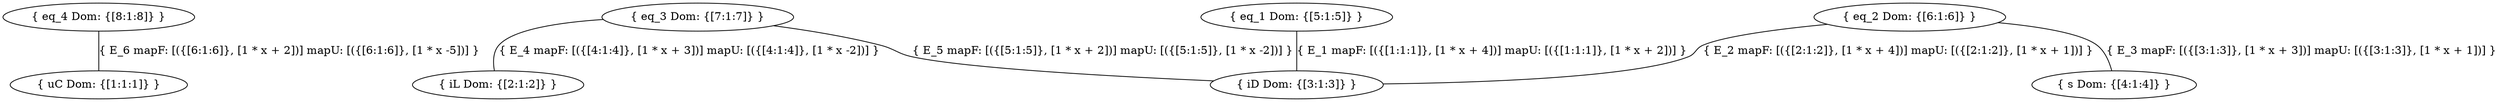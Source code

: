digraph G{
    ratio="fill"
    node[shape="ellipse"]
    uC [label="{ uC Dom: {[1:1:1]} }"]
    iL [label="{ iL Dom: {[2:1:2]} }"]
    iD [label="{ iD Dom: {[3:1:3]} }"]
    s [label="{ s Dom: {[4:1:4]} }"]
    eq_1 [label="{ eq_1 Dom: {[5:1:5]} }"]
    eq_2 [label="{ eq_2 Dom: {[6:1:6]} }"]
    eq_3 [label="{ eq_3 Dom: {[7:1:7]} }"]
    eq_4 [label="{ eq_4 Dom: {[8:1:8]} }"]
    
eq_1 -> iD [label="{ E_1 mapF: [({[1:1:1]}, [1 * x + 4])] mapU: [({[1:1:1]}, [1 * x + 2])] }", arrowhead="none"]
    eq_2 -> iD [label="{ E_2 mapF: [({[2:1:2]}, [1 * x + 4])] mapU: [({[2:1:2]}, [1 * x + 1])] }", arrowhead="none"]
    eq_2 -> s [label="{ E_3 mapF: [({[3:1:3]}, [1 * x + 3])] mapU: [({[3:1:3]}, [1 * x + 1])] }", arrowhead="none"]
    eq_3 -> iL [label="{ E_4 mapF: [({[4:1:4]}, [1 * x + 3])] mapU: [({[4:1:4]}, [1 * x -2])] }", arrowhead="none"]
    eq_3 -> iD [label="{ E_5 mapF: [({[5:1:5]}, [1 * x + 2])] mapU: [({[5:1:5]}, [1 * x -2])] }", arrowhead="none"]
    eq_4 -> uC [label="{ E_6 mapF: [({[6:1:6]}, [1 * x + 2])] mapU: [({[6:1:6]}, [1 * x -5])] }", arrowhead="none"]
    
}
